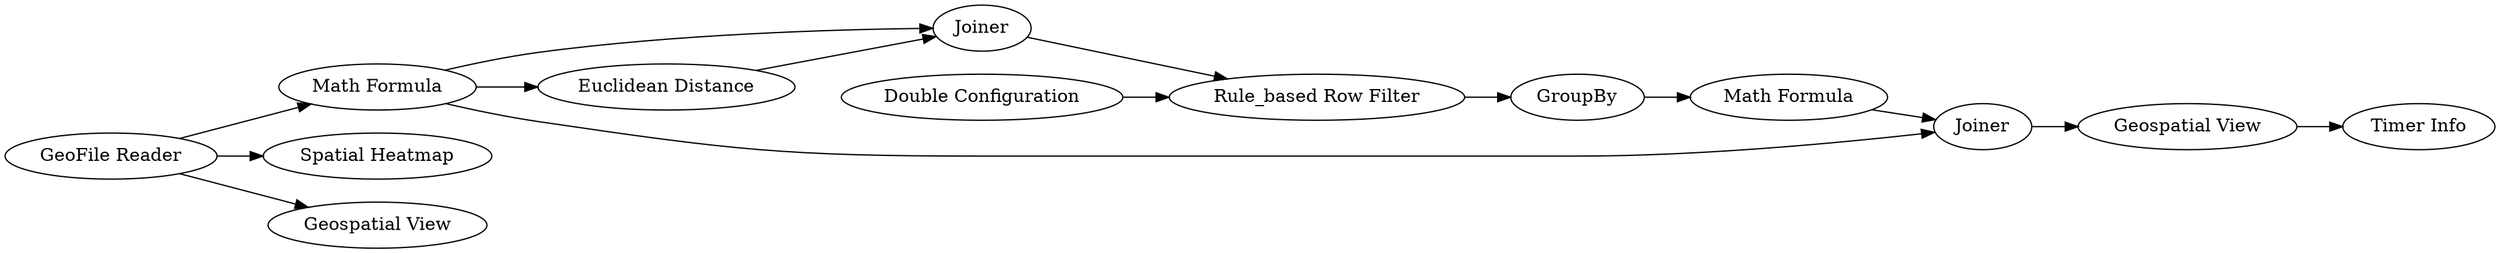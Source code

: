 digraph {
	3 -> 9
	11 -> 6
	10 -> 13
	7 -> 8
	4 -> 5
	8 -> 9
	1 -> 12
	3 -> 4
	3 -> 5
	5 -> 6
	1 -> 2
	9 -> 10
	6 -> 7
	1 -> 3
	5 [label=Joiner]
	13 [label="Timer Info"]
	1 [label="GeoFile Reader"]
	7 [label=GroupBy]
	9 [label=Joiner]
	11 [label="Double Configuration"]
	4 [label="Euclidean Distance"]
	10 [label="Geospatial View"]
	6 [label="Rule_based Row Filter"]
	8 [label="Math Formula"]
	3 [label="Math Formula"]
	2 [label="Geospatial View"]
	12 [label="Spatial Heatmap"]
	rankdir=LR
}
